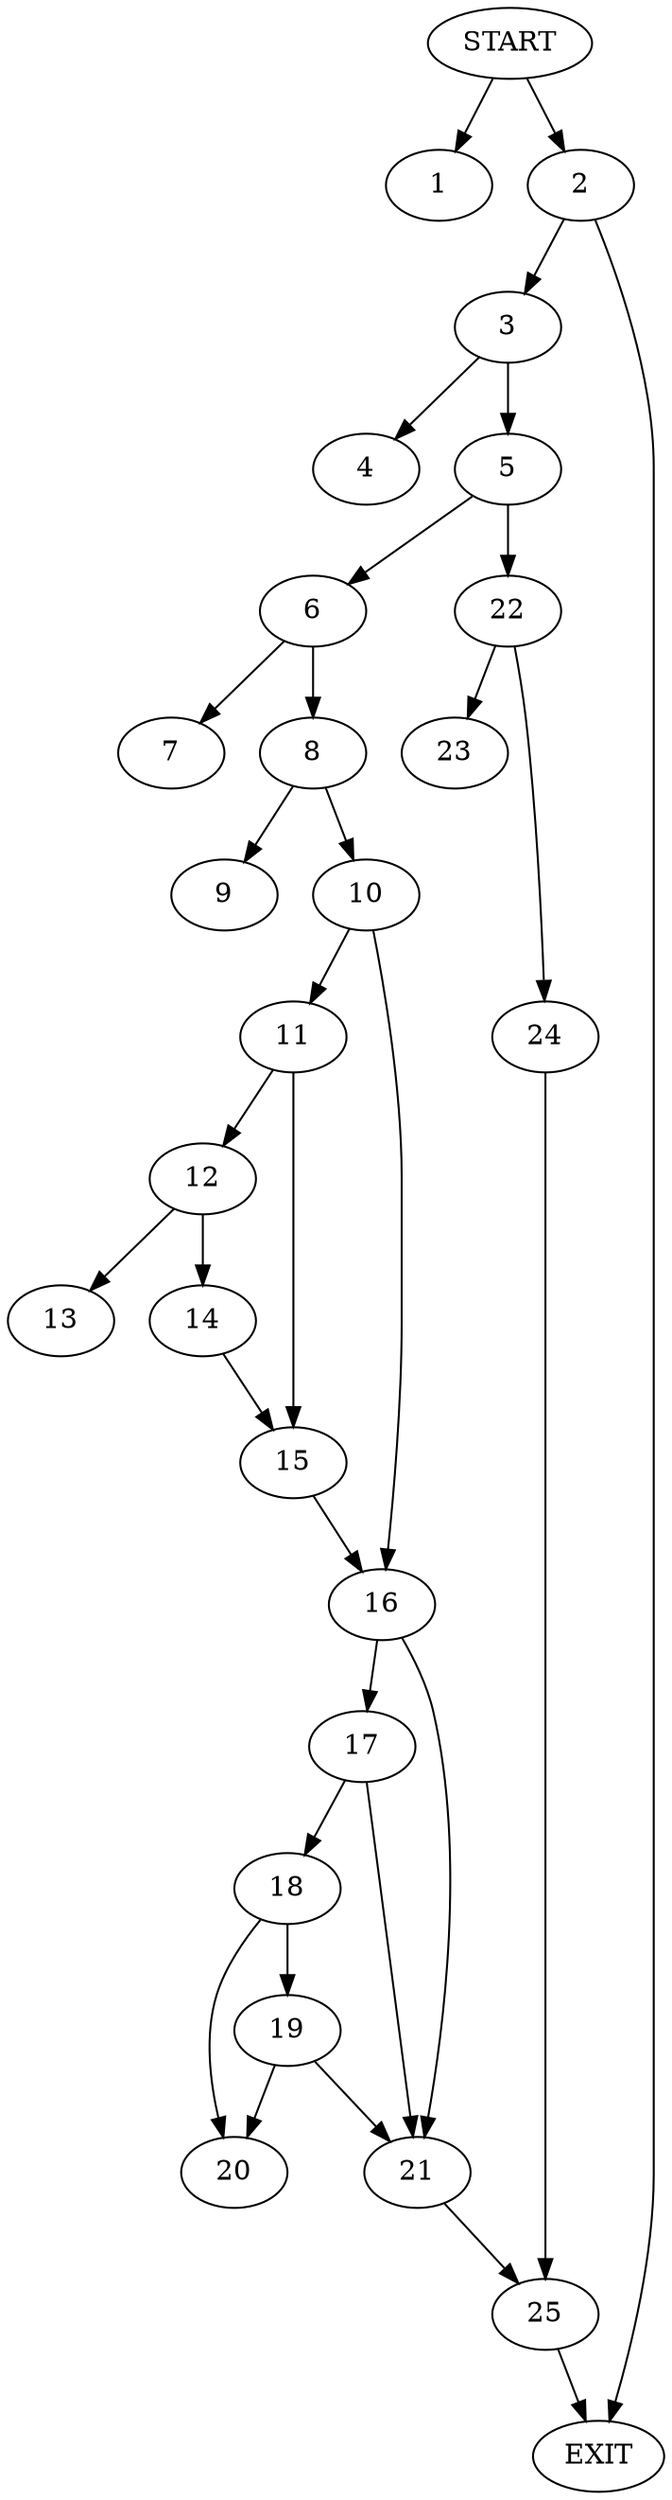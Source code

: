 digraph { 
0 [label="START"];
1;
2;
3;
4;
5;
6;
7;
8;
9;
10;
11;
12;
13;
14;
15;
16;
17;
18;
19;
20;
21;
22;
23;
24;
25;
26[label="EXIT"];
0 -> 1;
0 -> 2;
2 -> 3;
2 -> 26;
3 -> 4;
3 -> 5;
5 -> 6;
5 -> 22;
6 -> 7;
6 -> 8;
8 -> 9;
8 -> 10;
10 -> 11;
10 -> 16;
11 -> 15;
11 -> 12;
12 -> 13;
12 -> 14;
14 -> 15;
15 -> 16;
16 -> 17;
16 -> 21;
17 -> 18;
17 -> 21;
18 -> 19;
18 -> 20;
19 -> 21;
19 -> 20;
21 -> 25;
22 -> 23;
22 -> 24;
24 -> 25;
25 -> 26;
}